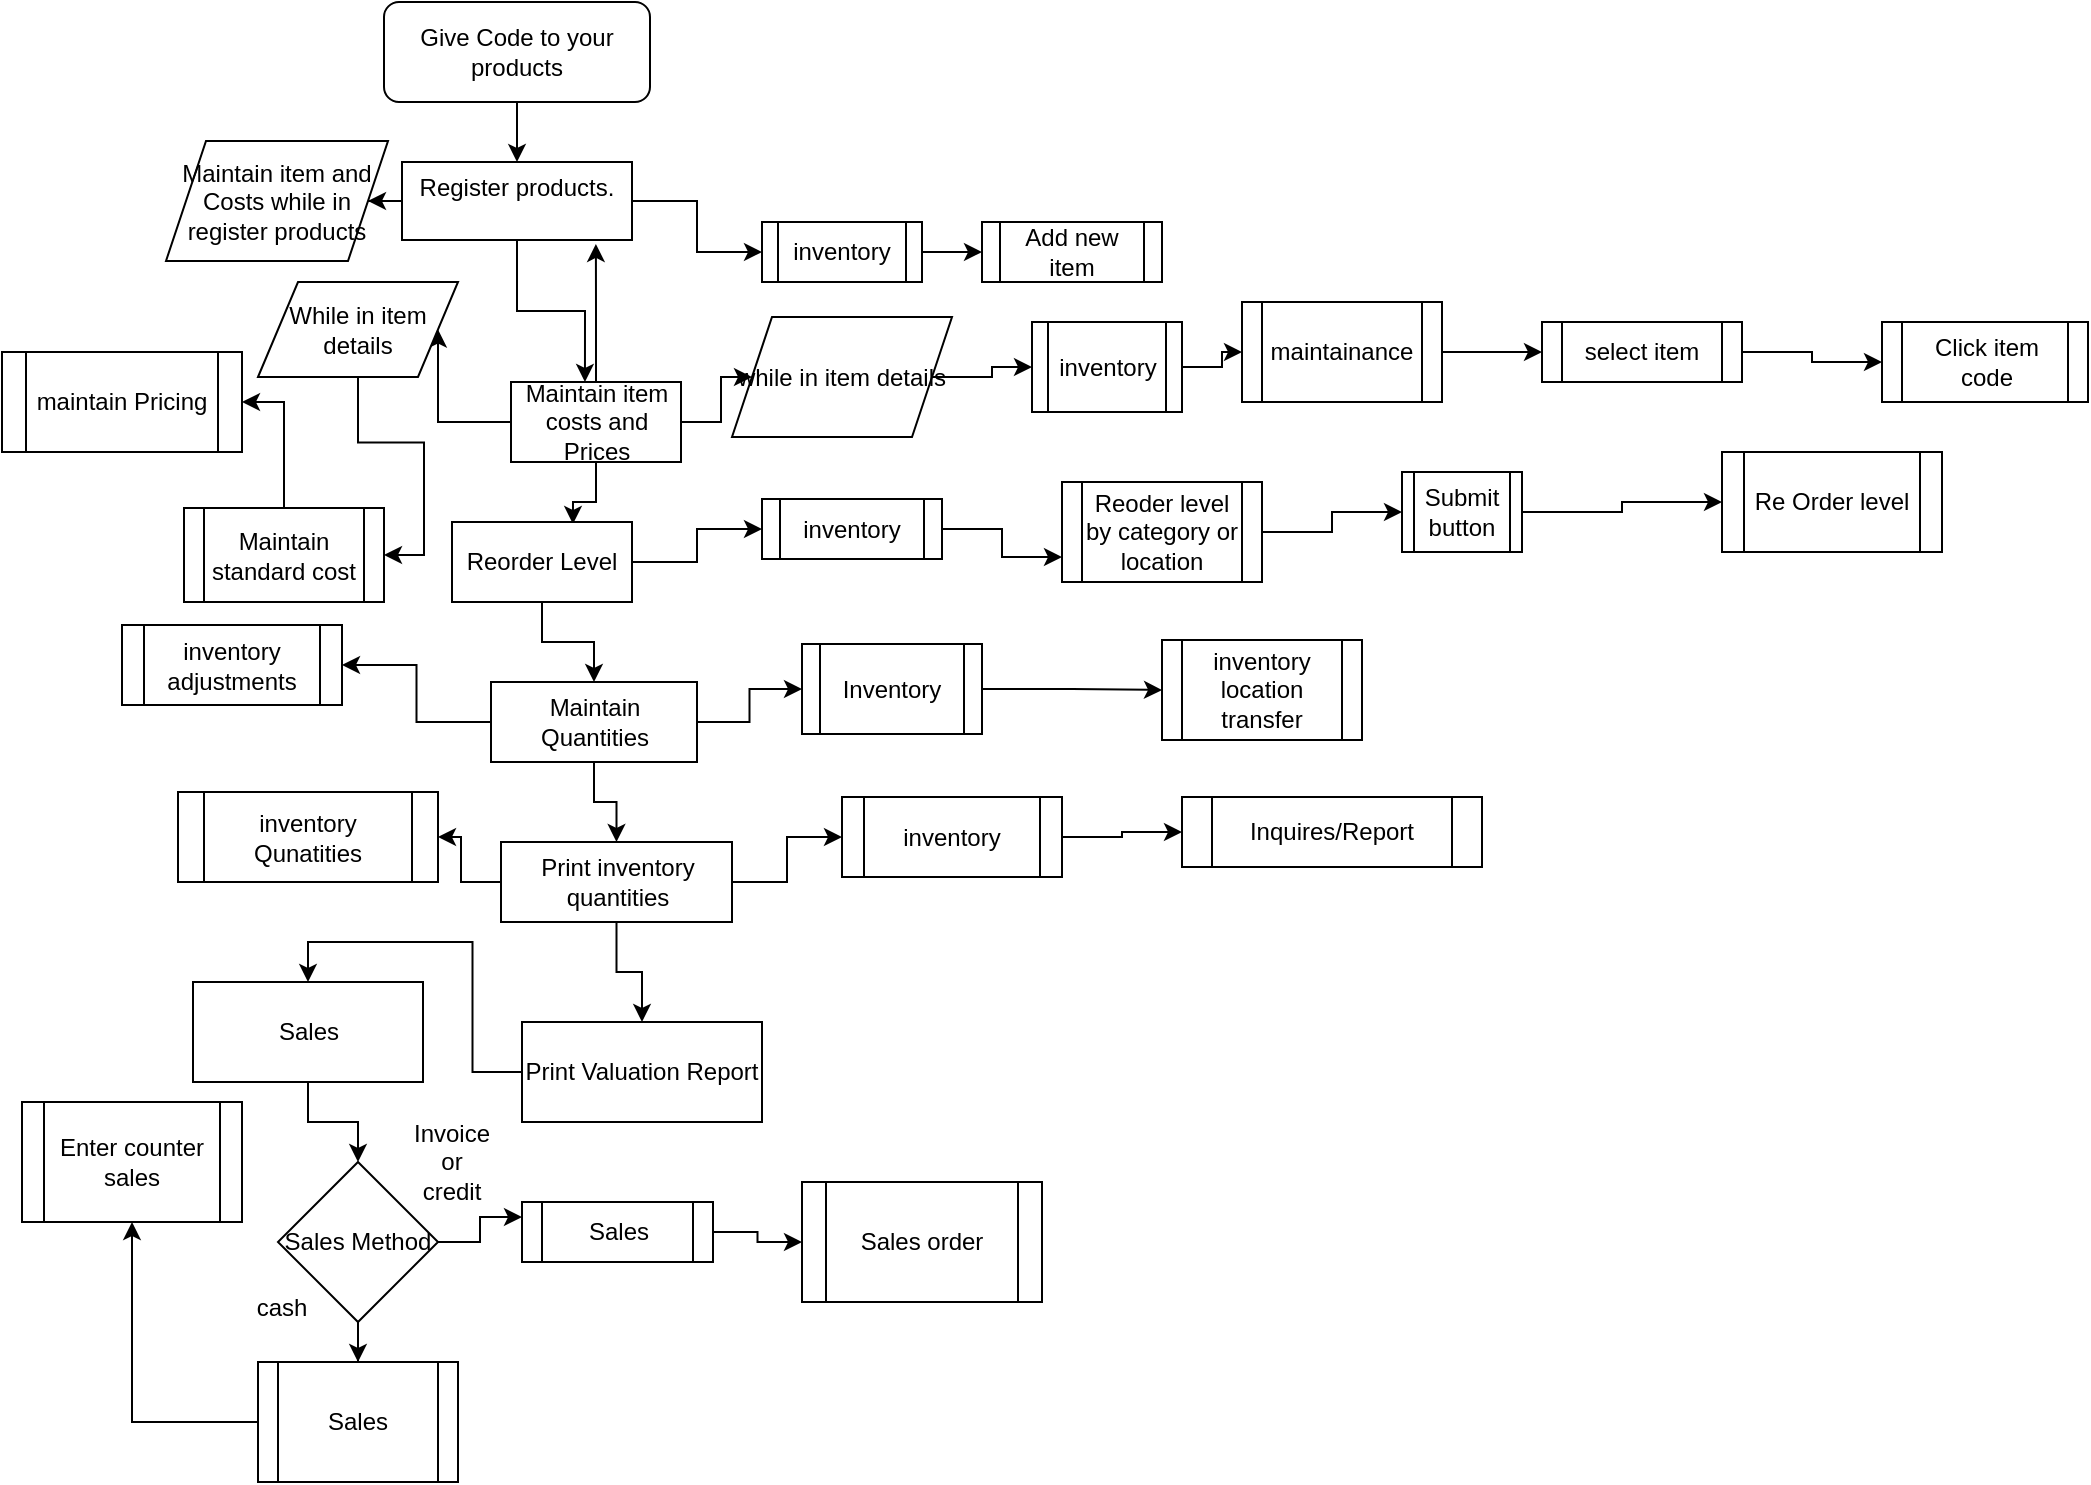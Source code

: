 <mxfile version="13.7.1" type="github">
  <diagram id="C5RBs43oDa-KdzZeNtuy" name="Page-1">
    <mxGraphModel dx="801" dy="464" grid="1" gridSize="10" guides="1" tooltips="1" connect="1" arrows="1" fold="1" page="1" pageScale="1" pageWidth="1169" pageHeight="827" math="0" shadow="0">
      <root>
        <mxCell id="WIyWlLk6GJQsqaUBKTNV-0" />
        <mxCell id="WIyWlLk6GJQsqaUBKTNV-1" parent="WIyWlLk6GJQsqaUBKTNV-0" />
        <mxCell id="AWQ1Vc6F2KM3875V181T-11" style="edgeStyle=orthogonalEdgeStyle;rounded=0;orthogonalLoop=1;jettySize=auto;html=1;entryX=0.5;entryY=0;entryDx=0;entryDy=0;" edge="1" parent="WIyWlLk6GJQsqaUBKTNV-1" source="WIyWlLk6GJQsqaUBKTNV-3" target="AWQ1Vc6F2KM3875V181T-9">
          <mxGeometry relative="1" as="geometry" />
        </mxCell>
        <mxCell id="WIyWlLk6GJQsqaUBKTNV-3" value="Give Code to your products" style="rounded=1;whiteSpace=wrap;html=1;fontSize=12;glass=0;strokeWidth=1;shadow=0;" parent="WIyWlLk6GJQsqaUBKTNV-1" vertex="1">
          <mxGeometry x="201" y="70" width="133" height="50" as="geometry" />
        </mxCell>
        <mxCell id="AWQ1Vc6F2KM3875V181T-20" style="edgeStyle=orthogonalEdgeStyle;rounded=0;orthogonalLoop=1;jettySize=auto;html=1;" edge="1" parent="WIyWlLk6GJQsqaUBKTNV-1" source="AWQ1Vc6F2KM3875V181T-9" target="AWQ1Vc6F2KM3875V181T-15">
          <mxGeometry relative="1" as="geometry" />
        </mxCell>
        <mxCell id="AWQ1Vc6F2KM3875V181T-56" style="edgeStyle=orthogonalEdgeStyle;rounded=0;orthogonalLoop=1;jettySize=auto;html=1;entryX=0.435;entryY=0;entryDx=0;entryDy=0;entryPerimeter=0;" edge="1" parent="WIyWlLk6GJQsqaUBKTNV-1" source="AWQ1Vc6F2KM3875V181T-9" target="AWQ1Vc6F2KM3875V181T-54">
          <mxGeometry relative="1" as="geometry" />
        </mxCell>
        <mxCell id="AWQ1Vc6F2KM3875V181T-109" style="edgeStyle=orthogonalEdgeStyle;rounded=0;orthogonalLoop=1;jettySize=auto;html=1;entryX=1;entryY=0.5;entryDx=0;entryDy=0;" edge="1" parent="WIyWlLk6GJQsqaUBKTNV-1" source="AWQ1Vc6F2KM3875V181T-9" target="AWQ1Vc6F2KM3875V181T-107">
          <mxGeometry relative="1" as="geometry" />
        </mxCell>
        <mxCell id="AWQ1Vc6F2KM3875V181T-9" value="&lt;div&gt;Register products.&lt;/div&gt;&lt;div&gt;&lt;br&gt;&lt;/div&gt;" style="rounded=0;whiteSpace=wrap;html=1;strokeWidth=1;" vertex="1" parent="WIyWlLk6GJQsqaUBKTNV-1">
          <mxGeometry x="210" y="150" width="115" height="39" as="geometry" />
        </mxCell>
        <mxCell id="AWQ1Vc6F2KM3875V181T-19" style="edgeStyle=orthogonalEdgeStyle;rounded=0;orthogonalLoop=1;jettySize=auto;html=1;entryX=0;entryY=0.5;entryDx=0;entryDy=0;" edge="1" parent="WIyWlLk6GJQsqaUBKTNV-1" source="AWQ1Vc6F2KM3875V181T-15" target="AWQ1Vc6F2KM3875V181T-17">
          <mxGeometry relative="1" as="geometry" />
        </mxCell>
        <mxCell id="AWQ1Vc6F2KM3875V181T-15" value="inventory" style="shape=process;whiteSpace=wrap;html=1;backgroundOutline=1;strokeWidth=1;" vertex="1" parent="WIyWlLk6GJQsqaUBKTNV-1">
          <mxGeometry x="390" y="180" width="80" height="30" as="geometry" />
        </mxCell>
        <mxCell id="AWQ1Vc6F2KM3875V181T-17" value="Add new item" style="shape=process;whiteSpace=wrap;html=1;backgroundOutline=1;strokeWidth=1;" vertex="1" parent="WIyWlLk6GJQsqaUBKTNV-1">
          <mxGeometry x="500" y="180" width="90" height="30" as="geometry" />
        </mxCell>
        <mxCell id="AWQ1Vc6F2KM3875V181T-29" style="edgeStyle=orthogonalEdgeStyle;rounded=0;orthogonalLoop=1;jettySize=auto;html=1;exitX=0;exitY=0.5;exitDx=0;exitDy=0;entryX=1;entryY=0.5;entryDx=0;entryDy=0;" edge="1" parent="WIyWlLk6GJQsqaUBKTNV-1" source="AWQ1Vc6F2KM3875V181T-21" target="AWQ1Vc6F2KM3875V181T-28">
          <mxGeometry relative="1" as="geometry" />
        </mxCell>
        <mxCell id="AWQ1Vc6F2KM3875V181T-32" style="edgeStyle=orthogonalEdgeStyle;rounded=0;orthogonalLoop=1;jettySize=auto;html=1;" edge="1" parent="WIyWlLk6GJQsqaUBKTNV-1" source="AWQ1Vc6F2KM3875V181T-21" target="AWQ1Vc6F2KM3875V181T-31">
          <mxGeometry relative="1" as="geometry" />
        </mxCell>
        <mxCell id="AWQ1Vc6F2KM3875V181T-133" style="edgeStyle=orthogonalEdgeStyle;rounded=0;orthogonalLoop=1;jettySize=auto;html=1;entryX=0;entryY=0.5;entryDx=0;entryDy=0;" edge="1" parent="WIyWlLk6GJQsqaUBKTNV-1" source="AWQ1Vc6F2KM3875V181T-21" target="AWQ1Vc6F2KM3875V181T-132">
          <mxGeometry relative="1" as="geometry" />
        </mxCell>
        <mxCell id="AWQ1Vc6F2KM3875V181T-21" value="Maintain Quantities" style="rounded=0;whiteSpace=wrap;html=1;strokeWidth=1;" vertex="1" parent="WIyWlLk6GJQsqaUBKTNV-1">
          <mxGeometry x="254.5" y="410" width="103" height="40" as="geometry" />
        </mxCell>
        <mxCell id="AWQ1Vc6F2KM3875V181T-24" value="inventory location transfer" style="shape=process;whiteSpace=wrap;html=1;backgroundOutline=1;strokeWidth=1;" vertex="1" parent="WIyWlLk6GJQsqaUBKTNV-1">
          <mxGeometry x="590" y="389" width="100" height="50" as="geometry" />
        </mxCell>
        <mxCell id="AWQ1Vc6F2KM3875V181T-28" value="inventory adjustments" style="shape=process;whiteSpace=wrap;html=1;backgroundOutline=1;strokeWidth=1;" vertex="1" parent="WIyWlLk6GJQsqaUBKTNV-1">
          <mxGeometry x="70" y="381.5" width="110" height="40" as="geometry" />
        </mxCell>
        <mxCell id="AWQ1Vc6F2KM3875V181T-39" style="edgeStyle=orthogonalEdgeStyle;rounded=0;orthogonalLoop=1;jettySize=auto;html=1;entryX=1;entryY=0.5;entryDx=0;entryDy=0;" edge="1" parent="WIyWlLk6GJQsqaUBKTNV-1" source="AWQ1Vc6F2KM3875V181T-31" target="AWQ1Vc6F2KM3875V181T-38">
          <mxGeometry relative="1" as="geometry" />
        </mxCell>
        <mxCell id="AWQ1Vc6F2KM3875V181T-43" style="edgeStyle=orthogonalEdgeStyle;rounded=0;orthogonalLoop=1;jettySize=auto;html=1;" edge="1" parent="WIyWlLk6GJQsqaUBKTNV-1" source="AWQ1Vc6F2KM3875V181T-31" target="AWQ1Vc6F2KM3875V181T-35">
          <mxGeometry relative="1" as="geometry" />
        </mxCell>
        <mxCell id="AWQ1Vc6F2KM3875V181T-71" style="edgeStyle=orthogonalEdgeStyle;rounded=0;orthogonalLoop=1;jettySize=auto;html=1;" edge="1" parent="WIyWlLk6GJQsqaUBKTNV-1" source="AWQ1Vc6F2KM3875V181T-31" target="AWQ1Vc6F2KM3875V181T-69">
          <mxGeometry relative="1" as="geometry" />
        </mxCell>
        <mxCell id="AWQ1Vc6F2KM3875V181T-31" value="Print inventory quantities" style="rounded=0;whiteSpace=wrap;html=1;strokeWidth=1;" vertex="1" parent="WIyWlLk6GJQsqaUBKTNV-1">
          <mxGeometry x="259.5" y="490" width="115.5" height="40" as="geometry" />
        </mxCell>
        <mxCell id="AWQ1Vc6F2KM3875V181T-37" style="edgeStyle=orthogonalEdgeStyle;rounded=0;orthogonalLoop=1;jettySize=auto;html=1;entryX=0;entryY=0.5;entryDx=0;entryDy=0;" edge="1" parent="WIyWlLk6GJQsqaUBKTNV-1" source="AWQ1Vc6F2KM3875V181T-35" target="AWQ1Vc6F2KM3875V181T-36">
          <mxGeometry relative="1" as="geometry" />
        </mxCell>
        <mxCell id="AWQ1Vc6F2KM3875V181T-35" value="inventory" style="shape=process;whiteSpace=wrap;html=1;backgroundOutline=1;strokeWidth=1;" vertex="1" parent="WIyWlLk6GJQsqaUBKTNV-1">
          <mxGeometry x="430" y="467.5" width="110" height="40" as="geometry" />
        </mxCell>
        <mxCell id="AWQ1Vc6F2KM3875V181T-36" value="Inquires/Report" style="shape=process;whiteSpace=wrap;html=1;backgroundOutline=1;strokeWidth=1;" vertex="1" parent="WIyWlLk6GJQsqaUBKTNV-1">
          <mxGeometry x="600" y="467.5" width="150" height="35" as="geometry" />
        </mxCell>
        <mxCell id="AWQ1Vc6F2KM3875V181T-38" value="inventory Qunatities" style="shape=process;whiteSpace=wrap;html=1;backgroundOutline=1;strokeWidth=1;" vertex="1" parent="WIyWlLk6GJQsqaUBKTNV-1">
          <mxGeometry x="98" y="465" width="130" height="45" as="geometry" />
        </mxCell>
        <mxCell id="AWQ1Vc6F2KM3875V181T-105" style="edgeStyle=orthogonalEdgeStyle;rounded=0;orthogonalLoop=1;jettySize=auto;html=1;entryX=0.672;entryY=0.025;entryDx=0;entryDy=0;entryPerimeter=0;" edge="1" parent="WIyWlLk6GJQsqaUBKTNV-1" source="AWQ1Vc6F2KM3875V181T-54" target="AWQ1Vc6F2KM3875V181T-92">
          <mxGeometry relative="1" as="geometry" />
        </mxCell>
        <mxCell id="AWQ1Vc6F2KM3875V181T-108" style="edgeStyle=orthogonalEdgeStyle;rounded=0;orthogonalLoop=1;jettySize=auto;html=1;entryX=0.843;entryY=1.051;entryDx=0;entryDy=0;entryPerimeter=0;" edge="1" parent="WIyWlLk6GJQsqaUBKTNV-1" source="AWQ1Vc6F2KM3875V181T-54" target="AWQ1Vc6F2KM3875V181T-9">
          <mxGeometry relative="1" as="geometry" />
        </mxCell>
        <mxCell id="AWQ1Vc6F2KM3875V181T-114" style="edgeStyle=orthogonalEdgeStyle;rounded=0;orthogonalLoop=1;jettySize=auto;html=1;" edge="1" parent="WIyWlLk6GJQsqaUBKTNV-1" source="AWQ1Vc6F2KM3875V181T-54" target="AWQ1Vc6F2KM3875V181T-112">
          <mxGeometry relative="1" as="geometry" />
        </mxCell>
        <mxCell id="AWQ1Vc6F2KM3875V181T-127" style="edgeStyle=orthogonalEdgeStyle;rounded=0;orthogonalLoop=1;jettySize=auto;html=1;entryX=1;entryY=0.5;entryDx=0;entryDy=0;" edge="1" parent="WIyWlLk6GJQsqaUBKTNV-1" source="AWQ1Vc6F2KM3875V181T-54" target="AWQ1Vc6F2KM3875V181T-126">
          <mxGeometry relative="1" as="geometry" />
        </mxCell>
        <mxCell id="AWQ1Vc6F2KM3875V181T-54" value="Maintain item costs and Prices" style="rounded=0;whiteSpace=wrap;html=1;strokeWidth=1;" vertex="1" parent="WIyWlLk6GJQsqaUBKTNV-1">
          <mxGeometry x="264.5" y="260" width="85" height="40" as="geometry" />
        </mxCell>
        <mxCell id="AWQ1Vc6F2KM3875V181T-73" style="edgeStyle=orthogonalEdgeStyle;rounded=0;orthogonalLoop=1;jettySize=auto;html=1;entryX=0.5;entryY=0;entryDx=0;entryDy=0;" edge="1" parent="WIyWlLk6GJQsqaUBKTNV-1" source="AWQ1Vc6F2KM3875V181T-69" target="AWQ1Vc6F2KM3875V181T-72">
          <mxGeometry relative="1" as="geometry" />
        </mxCell>
        <mxCell id="AWQ1Vc6F2KM3875V181T-69" value="Print Valuation Report" style="rounded=0;whiteSpace=wrap;html=1;strokeWidth=1;" vertex="1" parent="WIyWlLk6GJQsqaUBKTNV-1">
          <mxGeometry x="270" y="580" width="120" height="50" as="geometry" />
        </mxCell>
        <mxCell id="AWQ1Vc6F2KM3875V181T-77" style="edgeStyle=orthogonalEdgeStyle;rounded=0;orthogonalLoop=1;jettySize=auto;html=1;" edge="1" parent="WIyWlLk6GJQsqaUBKTNV-1" source="AWQ1Vc6F2KM3875V181T-72" target="AWQ1Vc6F2KM3875V181T-76">
          <mxGeometry relative="1" as="geometry" />
        </mxCell>
        <mxCell id="AWQ1Vc6F2KM3875V181T-72" value="Sales" style="rounded=0;whiteSpace=wrap;html=1;strokeWidth=1;" vertex="1" parent="WIyWlLk6GJQsqaUBKTNV-1">
          <mxGeometry x="105.5" y="560" width="115" height="50" as="geometry" />
        </mxCell>
        <mxCell id="AWQ1Vc6F2KM3875V181T-79" style="edgeStyle=orthogonalEdgeStyle;rounded=0;orthogonalLoop=1;jettySize=auto;html=1;entryX=0;entryY=0.25;entryDx=0;entryDy=0;" edge="1" parent="WIyWlLk6GJQsqaUBKTNV-1" source="AWQ1Vc6F2KM3875V181T-76" target="AWQ1Vc6F2KM3875V181T-78">
          <mxGeometry relative="1" as="geometry" />
        </mxCell>
        <mxCell id="AWQ1Vc6F2KM3875V181T-84" style="edgeStyle=orthogonalEdgeStyle;rounded=0;orthogonalLoop=1;jettySize=auto;html=1;entryX=0.5;entryY=0;entryDx=0;entryDy=0;" edge="1" parent="WIyWlLk6GJQsqaUBKTNV-1" source="AWQ1Vc6F2KM3875V181T-76" target="AWQ1Vc6F2KM3875V181T-83">
          <mxGeometry relative="1" as="geometry" />
        </mxCell>
        <mxCell id="AWQ1Vc6F2KM3875V181T-76" value="Sales Method" style="rhombus;whiteSpace=wrap;html=1;strokeWidth=1;" vertex="1" parent="WIyWlLk6GJQsqaUBKTNV-1">
          <mxGeometry x="148" y="650" width="80" height="80" as="geometry" />
        </mxCell>
        <mxCell id="AWQ1Vc6F2KM3875V181T-82" style="edgeStyle=orthogonalEdgeStyle;rounded=0;orthogonalLoop=1;jettySize=auto;html=1;entryX=0;entryY=0.5;entryDx=0;entryDy=0;" edge="1" parent="WIyWlLk6GJQsqaUBKTNV-1" source="AWQ1Vc6F2KM3875V181T-78" target="AWQ1Vc6F2KM3875V181T-81">
          <mxGeometry relative="1" as="geometry" />
        </mxCell>
        <mxCell id="AWQ1Vc6F2KM3875V181T-78" value="Sales" style="shape=process;whiteSpace=wrap;html=1;backgroundOutline=1;strokeWidth=1;" vertex="1" parent="WIyWlLk6GJQsqaUBKTNV-1">
          <mxGeometry x="270" y="670" width="95.5" height="30" as="geometry" />
        </mxCell>
        <mxCell id="AWQ1Vc6F2KM3875V181T-81" value="Sales order" style="shape=process;whiteSpace=wrap;html=1;backgroundOutline=1;strokeWidth=1;" vertex="1" parent="WIyWlLk6GJQsqaUBKTNV-1">
          <mxGeometry x="410" y="660" width="120" height="60" as="geometry" />
        </mxCell>
        <mxCell id="AWQ1Vc6F2KM3875V181T-89" style="edgeStyle=orthogonalEdgeStyle;rounded=0;orthogonalLoop=1;jettySize=auto;html=1;" edge="1" parent="WIyWlLk6GJQsqaUBKTNV-1" source="AWQ1Vc6F2KM3875V181T-83" target="AWQ1Vc6F2KM3875V181T-88">
          <mxGeometry relative="1" as="geometry" />
        </mxCell>
        <mxCell id="AWQ1Vc6F2KM3875V181T-83" value="Sales" style="shape=process;whiteSpace=wrap;html=1;backgroundOutline=1;strokeWidth=1;" vertex="1" parent="WIyWlLk6GJQsqaUBKTNV-1">
          <mxGeometry x="138" y="750" width="100" height="60" as="geometry" />
        </mxCell>
        <mxCell id="AWQ1Vc6F2KM3875V181T-88" value="Enter counter sales" style="shape=process;whiteSpace=wrap;html=1;backgroundOutline=1;strokeWidth=1;" vertex="1" parent="WIyWlLk6GJQsqaUBKTNV-1">
          <mxGeometry x="20" y="620" width="110" height="60" as="geometry" />
        </mxCell>
        <mxCell id="AWQ1Vc6F2KM3875V181T-99" style="edgeStyle=orthogonalEdgeStyle;rounded=0;orthogonalLoop=1;jettySize=auto;html=1;" edge="1" parent="WIyWlLk6GJQsqaUBKTNV-1" source="AWQ1Vc6F2KM3875V181T-92" target="AWQ1Vc6F2KM3875V181T-94">
          <mxGeometry relative="1" as="geometry" />
        </mxCell>
        <mxCell id="AWQ1Vc6F2KM3875V181T-106" style="edgeStyle=orthogonalEdgeStyle;rounded=0;orthogonalLoop=1;jettySize=auto;html=1;" edge="1" parent="WIyWlLk6GJQsqaUBKTNV-1" source="AWQ1Vc6F2KM3875V181T-92" target="AWQ1Vc6F2KM3875V181T-21">
          <mxGeometry relative="1" as="geometry" />
        </mxCell>
        <mxCell id="AWQ1Vc6F2KM3875V181T-92" value="Reorder Level" style="rounded=0;whiteSpace=wrap;html=1;strokeWidth=1;" vertex="1" parent="WIyWlLk6GJQsqaUBKTNV-1">
          <mxGeometry x="235" y="330" width="90" height="40" as="geometry" />
        </mxCell>
        <mxCell id="AWQ1Vc6F2KM3875V181T-100" style="edgeStyle=orthogonalEdgeStyle;rounded=0;orthogonalLoop=1;jettySize=auto;html=1;entryX=0;entryY=0.75;entryDx=0;entryDy=0;" edge="1" parent="WIyWlLk6GJQsqaUBKTNV-1" source="AWQ1Vc6F2KM3875V181T-94" target="AWQ1Vc6F2KM3875V181T-95">
          <mxGeometry relative="1" as="geometry" />
        </mxCell>
        <mxCell id="AWQ1Vc6F2KM3875V181T-94" value="inventory" style="shape=process;whiteSpace=wrap;html=1;backgroundOutline=1;strokeWidth=1;" vertex="1" parent="WIyWlLk6GJQsqaUBKTNV-1">
          <mxGeometry x="390" y="318.5" width="90" height="30" as="geometry" />
        </mxCell>
        <mxCell id="AWQ1Vc6F2KM3875V181T-101" style="edgeStyle=orthogonalEdgeStyle;rounded=0;orthogonalLoop=1;jettySize=auto;html=1;exitX=1;exitY=0.5;exitDx=0;exitDy=0;entryX=0;entryY=0.5;entryDx=0;entryDy=0;" edge="1" parent="WIyWlLk6GJQsqaUBKTNV-1" source="AWQ1Vc6F2KM3875V181T-95" target="AWQ1Vc6F2KM3875V181T-96">
          <mxGeometry relative="1" as="geometry" />
        </mxCell>
        <mxCell id="AWQ1Vc6F2KM3875V181T-95" value="Reoder level by category or location" style="shape=process;whiteSpace=wrap;html=1;backgroundOutline=1;strokeWidth=1;" vertex="1" parent="WIyWlLk6GJQsqaUBKTNV-1">
          <mxGeometry x="540" y="310" width="100" height="50" as="geometry" />
        </mxCell>
        <mxCell id="AWQ1Vc6F2KM3875V181T-103" style="edgeStyle=orthogonalEdgeStyle;rounded=0;orthogonalLoop=1;jettySize=auto;html=1;" edge="1" parent="WIyWlLk6GJQsqaUBKTNV-1" source="AWQ1Vc6F2KM3875V181T-96" target="AWQ1Vc6F2KM3875V181T-97">
          <mxGeometry relative="1" as="geometry" />
        </mxCell>
        <mxCell id="AWQ1Vc6F2KM3875V181T-96" value="&lt;div&gt;Submit&lt;/div&gt;&lt;div&gt;button&lt;br&gt;&lt;/div&gt;" style="shape=process;whiteSpace=wrap;html=1;backgroundOutline=1;strokeWidth=1;" vertex="1" parent="WIyWlLk6GJQsqaUBKTNV-1">
          <mxGeometry x="710" y="305" width="60" height="40" as="geometry" />
        </mxCell>
        <mxCell id="AWQ1Vc6F2KM3875V181T-97" value="Re Order level" style="shape=process;whiteSpace=wrap;html=1;backgroundOutline=1;strokeWidth=1;" vertex="1" parent="WIyWlLk6GJQsqaUBKTNV-1">
          <mxGeometry x="870" y="295" width="110" height="50" as="geometry" />
        </mxCell>
        <mxCell id="AWQ1Vc6F2KM3875V181T-107" value="Maintain item and Costs while in register products" style="shape=parallelogram;perimeter=parallelogramPerimeter;whiteSpace=wrap;html=1;fixedSize=1;strokeWidth=1;" vertex="1" parent="WIyWlLk6GJQsqaUBKTNV-1">
          <mxGeometry x="92" y="139.5" width="111" height="60" as="geometry" />
        </mxCell>
        <mxCell id="AWQ1Vc6F2KM3875V181T-116" style="edgeStyle=orthogonalEdgeStyle;rounded=0;orthogonalLoop=1;jettySize=auto;html=1;" edge="1" parent="WIyWlLk6GJQsqaUBKTNV-1" source="AWQ1Vc6F2KM3875V181T-112" target="AWQ1Vc6F2KM3875V181T-115">
          <mxGeometry relative="1" as="geometry" />
        </mxCell>
        <mxCell id="AWQ1Vc6F2KM3875V181T-112" value="while in item details" style="shape=parallelogram;perimeter=parallelogramPerimeter;whiteSpace=wrap;html=1;fixedSize=1;strokeWidth=1;" vertex="1" parent="WIyWlLk6GJQsqaUBKTNV-1">
          <mxGeometry x="375" y="227.5" width="110" height="60" as="geometry" />
        </mxCell>
        <mxCell id="AWQ1Vc6F2KM3875V181T-121" style="edgeStyle=orthogonalEdgeStyle;rounded=0;orthogonalLoop=1;jettySize=auto;html=1;entryX=0;entryY=0.5;entryDx=0;entryDy=0;" edge="1" parent="WIyWlLk6GJQsqaUBKTNV-1" source="AWQ1Vc6F2KM3875V181T-115" target="AWQ1Vc6F2KM3875V181T-117">
          <mxGeometry relative="1" as="geometry" />
        </mxCell>
        <mxCell id="AWQ1Vc6F2KM3875V181T-115" value="inventory" style="shape=process;whiteSpace=wrap;html=1;backgroundOutline=1;strokeWidth=1;" vertex="1" parent="WIyWlLk6GJQsqaUBKTNV-1">
          <mxGeometry x="525" y="230" width="75" height="45" as="geometry" />
        </mxCell>
        <mxCell id="AWQ1Vc6F2KM3875V181T-123" style="edgeStyle=orthogonalEdgeStyle;rounded=0;orthogonalLoop=1;jettySize=auto;html=1;" edge="1" parent="WIyWlLk6GJQsqaUBKTNV-1" source="AWQ1Vc6F2KM3875V181T-117" target="AWQ1Vc6F2KM3875V181T-118">
          <mxGeometry relative="1" as="geometry" />
        </mxCell>
        <mxCell id="AWQ1Vc6F2KM3875V181T-117" value="maintainance" style="shape=process;whiteSpace=wrap;html=1;backgroundOutline=1;strokeWidth=1;" vertex="1" parent="WIyWlLk6GJQsqaUBKTNV-1">
          <mxGeometry x="630" y="220" width="100" height="50" as="geometry" />
        </mxCell>
        <mxCell id="AWQ1Vc6F2KM3875V181T-125" style="edgeStyle=orthogonalEdgeStyle;rounded=0;orthogonalLoop=1;jettySize=auto;html=1;" edge="1" parent="WIyWlLk6GJQsqaUBKTNV-1" source="AWQ1Vc6F2KM3875V181T-118" target="AWQ1Vc6F2KM3875V181T-124">
          <mxGeometry relative="1" as="geometry" />
        </mxCell>
        <mxCell id="AWQ1Vc6F2KM3875V181T-118" value="select item" style="shape=process;whiteSpace=wrap;html=1;backgroundOutline=1;strokeWidth=1;" vertex="1" parent="WIyWlLk6GJQsqaUBKTNV-1">
          <mxGeometry x="780" y="230" width="100" height="30" as="geometry" />
        </mxCell>
        <mxCell id="AWQ1Vc6F2KM3875V181T-124" value="Click item code" style="shape=process;whiteSpace=wrap;html=1;backgroundOutline=1;strokeWidth=1;" vertex="1" parent="WIyWlLk6GJQsqaUBKTNV-1">
          <mxGeometry x="950" y="230" width="103" height="40" as="geometry" />
        </mxCell>
        <mxCell id="AWQ1Vc6F2KM3875V181T-129" style="edgeStyle=orthogonalEdgeStyle;rounded=0;orthogonalLoop=1;jettySize=auto;html=1;entryX=1;entryY=0.5;entryDx=0;entryDy=0;" edge="1" parent="WIyWlLk6GJQsqaUBKTNV-1" source="AWQ1Vc6F2KM3875V181T-126" target="AWQ1Vc6F2KM3875V181T-128">
          <mxGeometry relative="1" as="geometry" />
        </mxCell>
        <mxCell id="AWQ1Vc6F2KM3875V181T-126" value="While in item details" style="shape=parallelogram;perimeter=parallelogramPerimeter;whiteSpace=wrap;html=1;fixedSize=1;strokeWidth=1;" vertex="1" parent="WIyWlLk6GJQsqaUBKTNV-1">
          <mxGeometry x="138" y="210" width="100" height="47.5" as="geometry" />
        </mxCell>
        <mxCell id="AWQ1Vc6F2KM3875V181T-131" style="edgeStyle=orthogonalEdgeStyle;rounded=0;orthogonalLoop=1;jettySize=auto;html=1;entryX=1;entryY=0.5;entryDx=0;entryDy=0;" edge="1" parent="WIyWlLk6GJQsqaUBKTNV-1" source="AWQ1Vc6F2KM3875V181T-128" target="AWQ1Vc6F2KM3875V181T-130">
          <mxGeometry relative="1" as="geometry" />
        </mxCell>
        <mxCell id="AWQ1Vc6F2KM3875V181T-128" value="Maintain standard cost" style="shape=process;whiteSpace=wrap;html=1;backgroundOutline=1;strokeWidth=1;" vertex="1" parent="WIyWlLk6GJQsqaUBKTNV-1">
          <mxGeometry x="101" y="323" width="100" height="47" as="geometry" />
        </mxCell>
        <mxCell id="AWQ1Vc6F2KM3875V181T-130" value="maintain Pricing" style="shape=process;whiteSpace=wrap;html=1;backgroundOutline=1;strokeWidth=1;" vertex="1" parent="WIyWlLk6GJQsqaUBKTNV-1">
          <mxGeometry x="10" y="245" width="120" height="50" as="geometry" />
        </mxCell>
        <mxCell id="AWQ1Vc6F2KM3875V181T-134" style="edgeStyle=orthogonalEdgeStyle;rounded=0;orthogonalLoop=1;jettySize=auto;html=1;entryX=0;entryY=0.5;entryDx=0;entryDy=0;" edge="1" parent="WIyWlLk6GJQsqaUBKTNV-1" source="AWQ1Vc6F2KM3875V181T-132" target="AWQ1Vc6F2KM3875V181T-24">
          <mxGeometry relative="1" as="geometry" />
        </mxCell>
        <mxCell id="AWQ1Vc6F2KM3875V181T-132" value="Inventory" style="shape=process;whiteSpace=wrap;html=1;backgroundOutline=1;strokeWidth=1;" vertex="1" parent="WIyWlLk6GJQsqaUBKTNV-1">
          <mxGeometry x="410" y="391" width="90" height="45" as="geometry" />
        </mxCell>
        <mxCell id="AWQ1Vc6F2KM3875V181T-138" value="Invoice or credit" style="text;html=1;strokeColor=none;fillColor=none;align=center;verticalAlign=middle;whiteSpace=wrap;rounded=0;" vertex="1" parent="WIyWlLk6GJQsqaUBKTNV-1">
          <mxGeometry x="215" y="640" width="40" height="20" as="geometry" />
        </mxCell>
        <mxCell id="AWQ1Vc6F2KM3875V181T-140" value="&lt;div&gt;cash&lt;/div&gt;&lt;div&gt;&lt;br&gt;&lt;/div&gt;" style="text;html=1;strokeColor=none;fillColor=none;align=center;verticalAlign=middle;whiteSpace=wrap;rounded=0;" vertex="1" parent="WIyWlLk6GJQsqaUBKTNV-1">
          <mxGeometry x="130" y="720" width="40" height="20" as="geometry" />
        </mxCell>
      </root>
    </mxGraphModel>
  </diagram>
</mxfile>
